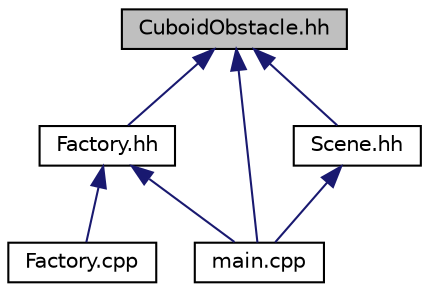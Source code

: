 digraph "CuboidObstacle.hh"
{
  edge [fontname="Helvetica",fontsize="10",labelfontname="Helvetica",labelfontsize="10"];
  node [fontname="Helvetica",fontsize="10",shape=record];
  Node16 [label="CuboidObstacle.hh",height=0.2,width=0.4,color="black", fillcolor="grey75", style="filled", fontcolor="black"];
  Node16 -> Node17 [dir="back",color="midnightblue",fontsize="10",style="solid",fontname="Helvetica"];
  Node17 [label="Factory.hh",height=0.2,width=0.4,color="black", fillcolor="white", style="filled",URL="$_factory_8hh.html",tooltip="Ten plik zawiera definicję klasy Factory. "];
  Node17 -> Node18 [dir="back",color="midnightblue",fontsize="10",style="solid",fontname="Helvetica"];
  Node18 [label="Factory.cpp",height=0.2,width=0.4,color="black", fillcolor="white", style="filled",URL="$_factory_8cpp.html"];
  Node17 -> Node19 [dir="back",color="midnightblue",fontsize="10",style="solid",fontname="Helvetica"];
  Node19 [label="main.cpp",height=0.2,width=0.4,color="black", fillcolor="white", style="filled",URL="$main_8cpp.html",tooltip="To jest główny plik programu. "];
  Node16 -> Node20 [dir="back",color="midnightblue",fontsize="10",style="solid",fontname="Helvetica"];
  Node20 [label="Scene.hh",height=0.2,width=0.4,color="black", fillcolor="white", style="filled",URL="$_scene_8hh.html",tooltip="Ten plik zawiera definicję klasy Scene. "];
  Node20 -> Node19 [dir="back",color="midnightblue",fontsize="10",style="solid",fontname="Helvetica"];
  Node16 -> Node19 [dir="back",color="midnightblue",fontsize="10",style="solid",fontname="Helvetica"];
}
